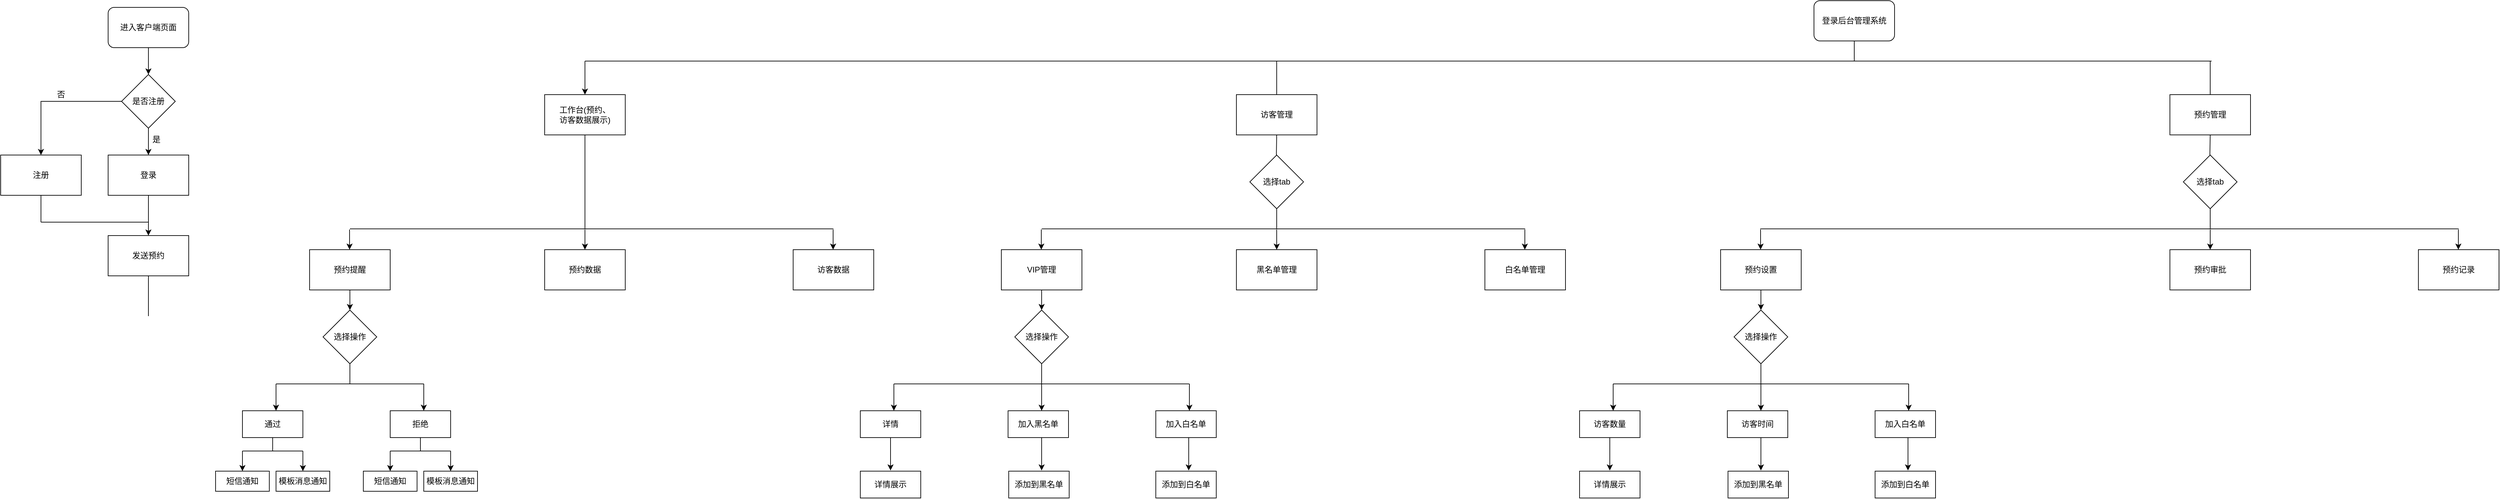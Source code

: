 <mxfile version="14.6.3" type="github">
  <diagram id="C5RBs43oDa-KdzZeNtuy" name="Page-1">
    <mxGraphModel dx="2500" dy="934" grid="1" gridSize="10" guides="1" tooltips="1" connect="1" arrows="1" fold="1" page="1" pageScale="1" pageWidth="827" pageHeight="1169" math="0" shadow="0">
      <root>
        <mxCell id="WIyWlLk6GJQsqaUBKTNV-0" />
        <mxCell id="WIyWlLk6GJQsqaUBKTNV-1" parent="WIyWlLk6GJQsqaUBKTNV-0" />
        <mxCell id="2L8aGsVkFupdmVweLym8-0" value="进入客户端页面" style="rounded=1;whiteSpace=wrap;html=1;" vertex="1" parent="WIyWlLk6GJQsqaUBKTNV-1">
          <mxGeometry x="-120" y="110" width="120" height="60" as="geometry" />
        </mxCell>
        <mxCell id="2L8aGsVkFupdmVweLym8-1" value="" style="endArrow=classic;html=1;exitX=0.5;exitY=1;exitDx=0;exitDy=0;" edge="1" parent="WIyWlLk6GJQsqaUBKTNV-1" source="2L8aGsVkFupdmVweLym8-0">
          <mxGeometry width="50" height="50" relative="1" as="geometry">
            <mxPoint x="70" y="250" as="sourcePoint" />
            <mxPoint x="-60" y="210" as="targetPoint" />
          </mxGeometry>
        </mxCell>
        <mxCell id="2L8aGsVkFupdmVweLym8-2" value="是否注册" style="rhombus;whiteSpace=wrap;html=1;" vertex="1" parent="WIyWlLk6GJQsqaUBKTNV-1">
          <mxGeometry x="-100" y="210" width="80" height="80" as="geometry" />
        </mxCell>
        <mxCell id="2L8aGsVkFupdmVweLym8-3" value="登录" style="rounded=0;whiteSpace=wrap;html=1;" vertex="1" parent="WIyWlLk6GJQsqaUBKTNV-1">
          <mxGeometry x="-120" y="330" width="120" height="60" as="geometry" />
        </mxCell>
        <mxCell id="2L8aGsVkFupdmVweLym8-5" value="" style="endArrow=classic;html=1;exitX=0.5;exitY=1;exitDx=0;exitDy=0;" edge="1" parent="WIyWlLk6GJQsqaUBKTNV-1" source="2L8aGsVkFupdmVweLym8-2" target="2L8aGsVkFupdmVweLym8-3">
          <mxGeometry width="50" height="50" relative="1" as="geometry">
            <mxPoint x="-90" y="340" as="sourcePoint" />
            <mxPoint x="-60" y="330" as="targetPoint" />
          </mxGeometry>
        </mxCell>
        <mxCell id="2L8aGsVkFupdmVweLym8-11" style="edgeStyle=orthogonalEdgeStyle;rounded=0;orthogonalLoop=1;jettySize=auto;html=1;exitX=0;exitY=1;exitDx=0;exitDy=0;entryX=0.5;entryY=0;entryDx=0;entryDy=0;" edge="1" parent="WIyWlLk6GJQsqaUBKTNV-1" source="2L8aGsVkFupdmVweLym8-8" target="2L8aGsVkFupdmVweLym8-9">
          <mxGeometry relative="1" as="geometry" />
        </mxCell>
        <mxCell id="2L8aGsVkFupdmVweLym8-8" value="" style="shape=partialRectangle;whiteSpace=wrap;html=1;bottom=0;right=0;fillColor=none;" vertex="1" parent="WIyWlLk6GJQsqaUBKTNV-1">
          <mxGeometry x="-220" y="250" width="120" height="60" as="geometry" />
        </mxCell>
        <mxCell id="2L8aGsVkFupdmVweLym8-9" value="注册" style="rounded=0;whiteSpace=wrap;html=1;" vertex="1" parent="WIyWlLk6GJQsqaUBKTNV-1">
          <mxGeometry x="-280" y="330" width="120" height="60" as="geometry" />
        </mxCell>
        <mxCell id="2L8aGsVkFupdmVweLym8-10" value="否" style="text;html=1;strokeColor=none;fillColor=none;align=center;verticalAlign=middle;whiteSpace=wrap;rounded=0;" vertex="1" parent="WIyWlLk6GJQsqaUBKTNV-1">
          <mxGeometry x="-210" y="230" width="40" height="20" as="geometry" />
        </mxCell>
        <mxCell id="2L8aGsVkFupdmVweLym8-12" value="是" style="text;html=1;strokeColor=none;fillColor=none;align=center;verticalAlign=middle;whiteSpace=wrap;rounded=0;" vertex="1" parent="WIyWlLk6GJQsqaUBKTNV-1">
          <mxGeometry x="-68" y="297" width="40" height="20" as="geometry" />
        </mxCell>
        <mxCell id="2L8aGsVkFupdmVweLym8-13" value="发送预约" style="rounded=0;whiteSpace=wrap;html=1;" vertex="1" parent="WIyWlLk6GJQsqaUBKTNV-1">
          <mxGeometry x="-120" y="450" width="120" height="60" as="geometry" />
        </mxCell>
        <mxCell id="2L8aGsVkFupdmVweLym8-14" value="" style="endArrow=none;html=1;exitX=0.5;exitY=1;exitDx=0;exitDy=0;" edge="1" parent="WIyWlLk6GJQsqaUBKTNV-1" source="2L8aGsVkFupdmVweLym8-9">
          <mxGeometry width="50" height="50" relative="1" as="geometry">
            <mxPoint x="70" y="450" as="sourcePoint" />
            <mxPoint x="-220" y="430" as="targetPoint" />
          </mxGeometry>
        </mxCell>
        <mxCell id="2L8aGsVkFupdmVweLym8-15" value="" style="endArrow=classic;html=1;exitX=0.5;exitY=1;exitDx=0;exitDy=0;entryX=0.5;entryY=0;entryDx=0;entryDy=0;" edge="1" parent="WIyWlLk6GJQsqaUBKTNV-1" source="2L8aGsVkFupdmVweLym8-3" target="2L8aGsVkFupdmVweLym8-13">
          <mxGeometry width="50" height="50" relative="1" as="geometry">
            <mxPoint x="70" y="450" as="sourcePoint" />
            <mxPoint x="120" y="400" as="targetPoint" />
          </mxGeometry>
        </mxCell>
        <mxCell id="2L8aGsVkFupdmVweLym8-16" value="" style="endArrow=none;html=1;" edge="1" parent="WIyWlLk6GJQsqaUBKTNV-1">
          <mxGeometry width="50" height="50" relative="1" as="geometry">
            <mxPoint x="-220" y="430" as="sourcePoint" />
            <mxPoint x="-60" y="430" as="targetPoint" />
          </mxGeometry>
        </mxCell>
        <mxCell id="2L8aGsVkFupdmVweLym8-24" value="" style="endArrow=none;html=1;exitX=0.5;exitY=1;exitDx=0;exitDy=0;" edge="1" parent="WIyWlLk6GJQsqaUBKTNV-1" source="2L8aGsVkFupdmVweLym8-13">
          <mxGeometry width="50" height="50" relative="1" as="geometry">
            <mxPoint x="70" y="550" as="sourcePoint" />
            <mxPoint x="-60" y="570" as="targetPoint" />
          </mxGeometry>
        </mxCell>
        <mxCell id="2L8aGsVkFupdmVweLym8-26" value="登录后台管理系统" style="rounded=1;whiteSpace=wrap;html=1;" vertex="1" parent="WIyWlLk6GJQsqaUBKTNV-1">
          <mxGeometry x="2420" y="100" width="120" height="60" as="geometry" />
        </mxCell>
        <mxCell id="2L8aGsVkFupdmVweLym8-27" value="工作台(预约、&lt;br&gt;访客数据展示)" style="rounded=0;whiteSpace=wrap;html=1;" vertex="1" parent="WIyWlLk6GJQsqaUBKTNV-1">
          <mxGeometry x="530" y="240" width="120" height="60" as="geometry" />
        </mxCell>
        <mxCell id="2L8aGsVkFupdmVweLym8-44" value="" style="endArrow=none;html=1;exitX=0.5;exitY=1;exitDx=0;exitDy=0;" edge="1" parent="WIyWlLk6GJQsqaUBKTNV-1" source="2L8aGsVkFupdmVweLym8-27">
          <mxGeometry width="50" height="50" relative="1" as="geometry">
            <mxPoint x="589.5" y="310" as="sourcePoint" />
            <mxPoint x="590" y="410" as="targetPoint" />
          </mxGeometry>
        </mxCell>
        <mxCell id="2L8aGsVkFupdmVweLym8-48" value="" style="endArrow=none;html=1;" edge="1" parent="WIyWlLk6GJQsqaUBKTNV-1">
          <mxGeometry width="50" height="50" relative="1" as="geometry">
            <mxPoint x="240" y="440" as="sourcePoint" />
            <mxPoint x="960" y="440" as="targetPoint" />
          </mxGeometry>
        </mxCell>
        <mxCell id="2L8aGsVkFupdmVweLym8-49" value="" style="endArrow=classic;html=1;" edge="1" parent="WIyWlLk6GJQsqaUBKTNV-1">
          <mxGeometry width="50" height="50" relative="1" as="geometry">
            <mxPoint x="239.5" y="441" as="sourcePoint" />
            <mxPoint x="239.5" y="471" as="targetPoint" />
          </mxGeometry>
        </mxCell>
        <mxCell id="2L8aGsVkFupdmVweLym8-53" value="" style="endArrow=classic;html=1;" edge="1" parent="WIyWlLk6GJQsqaUBKTNV-1">
          <mxGeometry width="50" height="50" relative="1" as="geometry">
            <mxPoint x="590" y="441" as="sourcePoint" />
            <mxPoint x="590" y="471" as="targetPoint" />
          </mxGeometry>
        </mxCell>
        <mxCell id="2L8aGsVkFupdmVweLym8-55" value="" style="endArrow=classic;html=1;" edge="1" parent="WIyWlLk6GJQsqaUBKTNV-1">
          <mxGeometry width="50" height="50" relative="1" as="geometry">
            <mxPoint x="959.5" y="441" as="sourcePoint" />
            <mxPoint x="959.5" y="471" as="targetPoint" />
          </mxGeometry>
        </mxCell>
        <mxCell id="2L8aGsVkFupdmVweLym8-61" value="" style="endArrow=none;html=1;entryX=0.5;entryY=1;entryDx=0;entryDy=0;" edge="1" parent="WIyWlLk6GJQsqaUBKTNV-1" target="2L8aGsVkFupdmVweLym8-26">
          <mxGeometry width="50" height="50" relative="1" as="geometry">
            <mxPoint x="2480" y="190" as="sourcePoint" />
            <mxPoint x="2250" y="280" as="targetPoint" />
          </mxGeometry>
        </mxCell>
        <mxCell id="2L8aGsVkFupdmVweLym8-63" value="" style="endArrow=none;html=1;" edge="1" parent="WIyWlLk6GJQsqaUBKTNV-1">
          <mxGeometry width="50" height="50" relative="1" as="geometry">
            <mxPoint x="590" y="190" as="sourcePoint" />
            <mxPoint x="920" y="190" as="targetPoint" />
          </mxGeometry>
        </mxCell>
        <mxCell id="2L8aGsVkFupdmVweLym8-64" value="" style="endArrow=classic;html=1;entryX=0.5;entryY=0;entryDx=0;entryDy=0;" edge="1" parent="WIyWlLk6GJQsqaUBKTNV-1" target="2L8aGsVkFupdmVweLym8-27">
          <mxGeometry width="50" height="50" relative="1" as="geometry">
            <mxPoint x="590" y="190" as="sourcePoint" />
            <mxPoint x="670" y="280" as="targetPoint" />
          </mxGeometry>
        </mxCell>
        <mxCell id="2L8aGsVkFupdmVweLym8-65" value="预约管理" style="rounded=0;whiteSpace=wrap;html=1;" vertex="1" parent="WIyWlLk6GJQsqaUBKTNV-1">
          <mxGeometry x="2950" y="240" width="120" height="60" as="geometry" />
        </mxCell>
        <mxCell id="2L8aGsVkFupdmVweLym8-72" value="&lt;span&gt;预约提醒&lt;/span&gt;" style="rounded=0;whiteSpace=wrap;html=1;" vertex="1" parent="WIyWlLk6GJQsqaUBKTNV-1">
          <mxGeometry x="180" y="471" width="120" height="60" as="geometry" />
        </mxCell>
        <mxCell id="2L8aGsVkFupdmVweLym8-73" value="&lt;span&gt;访客数据&lt;/span&gt;" style="rounded=0;whiteSpace=wrap;html=1;" vertex="1" parent="WIyWlLk6GJQsqaUBKTNV-1">
          <mxGeometry x="900" y="471" width="120" height="60" as="geometry" />
        </mxCell>
        <mxCell id="2L8aGsVkFupdmVweLym8-74" value="&lt;span&gt;预约数据&lt;/span&gt;" style="rounded=0;whiteSpace=wrap;html=1;" vertex="1" parent="WIyWlLk6GJQsqaUBKTNV-1">
          <mxGeometry x="530" y="471" width="120" height="60" as="geometry" />
        </mxCell>
        <mxCell id="2L8aGsVkFupdmVweLym8-78" value="" style="endArrow=none;html=1;" edge="1" parent="WIyWlLk6GJQsqaUBKTNV-1">
          <mxGeometry width="50" height="50" relative="1" as="geometry">
            <mxPoint x="920" y="190" as="sourcePoint" />
            <mxPoint x="3012" y="190" as="targetPoint" />
          </mxGeometry>
        </mxCell>
        <mxCell id="2L8aGsVkFupdmVweLym8-79" value="" style="endArrow=none;html=1;exitX=0.5;exitY=0;exitDx=0;exitDy=0;" edge="1" parent="WIyWlLk6GJQsqaUBKTNV-1" source="2L8aGsVkFupdmVweLym8-65">
          <mxGeometry width="50" height="50" relative="1" as="geometry">
            <mxPoint x="2780" y="400" as="sourcePoint" />
            <mxPoint x="3010" y="190" as="targetPoint" />
          </mxGeometry>
        </mxCell>
        <mxCell id="2L8aGsVkFupdmVweLym8-90" value="选择操作" style="rhombus;whiteSpace=wrap;html=1;" vertex="1" parent="WIyWlLk6GJQsqaUBKTNV-1">
          <mxGeometry x="200" y="561" width="80" height="80" as="geometry" />
        </mxCell>
        <mxCell id="2L8aGsVkFupdmVweLym8-91" value="" style="endArrow=classic;html=1;exitX=0.5;exitY=1;exitDx=0;exitDy=0;entryX=0.5;entryY=0;entryDx=0;entryDy=0;" edge="1" parent="WIyWlLk6GJQsqaUBKTNV-1" source="2L8aGsVkFupdmVweLym8-72" target="2L8aGsVkFupdmVweLym8-90">
          <mxGeometry width="50" height="50" relative="1" as="geometry">
            <mxPoint x="620" y="671" as="sourcePoint" />
            <mxPoint x="670" y="621" as="targetPoint" />
          </mxGeometry>
        </mxCell>
        <mxCell id="2L8aGsVkFupdmVweLym8-94" value="通过" style="rounded=0;whiteSpace=wrap;html=1;" vertex="1" parent="WIyWlLk6GJQsqaUBKTNV-1">
          <mxGeometry x="80" y="711" width="90" height="40" as="geometry" />
        </mxCell>
        <mxCell id="2L8aGsVkFupdmVweLym8-97" value="访客管理" style="rounded=0;whiteSpace=wrap;html=1;" vertex="1" parent="WIyWlLk6GJQsqaUBKTNV-1">
          <mxGeometry x="1560" y="240" width="120" height="60" as="geometry" />
        </mxCell>
        <mxCell id="2L8aGsVkFupdmVweLym8-98" value="" style="endArrow=none;html=1;exitX=0.5;exitY=0;exitDx=0;exitDy=0;" edge="1" parent="WIyWlLk6GJQsqaUBKTNV-1" source="2L8aGsVkFupdmVweLym8-97">
          <mxGeometry width="50" height="50" relative="1" as="geometry">
            <mxPoint x="1390" y="400" as="sourcePoint" />
            <mxPoint x="1620" y="190" as="targetPoint" />
          </mxGeometry>
        </mxCell>
        <mxCell id="2L8aGsVkFupdmVweLym8-106" value="" style="endArrow=none;html=1;" edge="1" parent="WIyWlLk6GJQsqaUBKTNV-1">
          <mxGeometry width="50" height="50" relative="1" as="geometry">
            <mxPoint x="130" y="671" as="sourcePoint" />
            <mxPoint x="350" y="671" as="targetPoint" />
          </mxGeometry>
        </mxCell>
        <mxCell id="2L8aGsVkFupdmVweLym8-107" value="" style="endArrow=none;html=1;entryX=0.5;entryY=1;entryDx=0;entryDy=0;" edge="1" parent="WIyWlLk6GJQsqaUBKTNV-1" target="2L8aGsVkFupdmVweLym8-90">
          <mxGeometry width="50" height="50" relative="1" as="geometry">
            <mxPoint x="240" y="671" as="sourcePoint" />
            <mxPoint x="270" y="691" as="targetPoint" />
          </mxGeometry>
        </mxCell>
        <mxCell id="2L8aGsVkFupdmVweLym8-108" value="" style="endArrow=classic;html=1;" edge="1" parent="WIyWlLk6GJQsqaUBKTNV-1">
          <mxGeometry width="50" height="50" relative="1" as="geometry">
            <mxPoint x="130" y="671" as="sourcePoint" />
            <mxPoint x="130" y="711" as="targetPoint" />
          </mxGeometry>
        </mxCell>
        <mxCell id="2L8aGsVkFupdmVweLym8-109" value="拒绝" style="rounded=0;whiteSpace=wrap;html=1;" vertex="1" parent="WIyWlLk6GJQsqaUBKTNV-1">
          <mxGeometry x="300" y="711" width="90" height="40" as="geometry" />
        </mxCell>
        <mxCell id="2L8aGsVkFupdmVweLym8-110" value="" style="endArrow=classic;html=1;" edge="1" parent="WIyWlLk6GJQsqaUBKTNV-1">
          <mxGeometry width="50" height="50" relative="1" as="geometry">
            <mxPoint x="350" y="671" as="sourcePoint" />
            <mxPoint x="350" y="711" as="targetPoint" />
          </mxGeometry>
        </mxCell>
        <mxCell id="2L8aGsVkFupdmVweLym8-111" value="" style="endArrow=none;html=1;exitX=0.5;exitY=1;exitDx=0;exitDy=0;" edge="1" parent="WIyWlLk6GJQsqaUBKTNV-1" source="2L8aGsVkFupdmVweLym8-94">
          <mxGeometry width="50" height="50" relative="1" as="geometry">
            <mxPoint x="430" y="901" as="sourcePoint" />
            <mxPoint x="125" y="771" as="targetPoint" />
          </mxGeometry>
        </mxCell>
        <mxCell id="2L8aGsVkFupdmVweLym8-112" value="" style="endArrow=none;html=1;" edge="1" parent="WIyWlLk6GJQsqaUBKTNV-1">
          <mxGeometry width="50" height="50" relative="1" as="geometry">
            <mxPoint x="80" y="771" as="sourcePoint" />
            <mxPoint x="170" y="771" as="targetPoint" />
          </mxGeometry>
        </mxCell>
        <mxCell id="2L8aGsVkFupdmVweLym8-113" value="" style="endArrow=classic;html=1;" edge="1" parent="WIyWlLk6GJQsqaUBKTNV-1">
          <mxGeometry width="50" height="50" relative="1" as="geometry">
            <mxPoint x="170" y="771" as="sourcePoint" />
            <mxPoint x="170" y="801" as="targetPoint" />
          </mxGeometry>
        </mxCell>
        <mxCell id="2L8aGsVkFupdmVweLym8-114" value="模板消息通知" style="rounded=0;whiteSpace=wrap;html=1;" vertex="1" parent="WIyWlLk6GJQsqaUBKTNV-1">
          <mxGeometry x="130" y="801" width="80" height="30" as="geometry" />
        </mxCell>
        <mxCell id="2L8aGsVkFupdmVweLym8-116" value="" style="endArrow=classic;html=1;" edge="1" parent="WIyWlLk6GJQsqaUBKTNV-1">
          <mxGeometry width="50" height="50" relative="1" as="geometry">
            <mxPoint x="80" y="771" as="sourcePoint" />
            <mxPoint x="80" y="801" as="targetPoint" />
          </mxGeometry>
        </mxCell>
        <mxCell id="2L8aGsVkFupdmVweLym8-117" value="短信通知" style="rounded=0;whiteSpace=wrap;html=1;" vertex="1" parent="WIyWlLk6GJQsqaUBKTNV-1">
          <mxGeometry x="40" y="801" width="80" height="30" as="geometry" />
        </mxCell>
        <mxCell id="2L8aGsVkFupdmVweLym8-118" value="" style="endArrow=none;html=1;exitX=0.5;exitY=1;exitDx=0;exitDy=0;" edge="1" parent="WIyWlLk6GJQsqaUBKTNV-1">
          <mxGeometry width="50" height="50" relative="1" as="geometry">
            <mxPoint x="345" y="751" as="sourcePoint" />
            <mxPoint x="345" y="771" as="targetPoint" />
          </mxGeometry>
        </mxCell>
        <mxCell id="2L8aGsVkFupdmVweLym8-119" value="" style="endArrow=none;html=1;" edge="1" parent="WIyWlLk6GJQsqaUBKTNV-1">
          <mxGeometry width="50" height="50" relative="1" as="geometry">
            <mxPoint x="300" y="771" as="sourcePoint" />
            <mxPoint x="390" y="771" as="targetPoint" />
          </mxGeometry>
        </mxCell>
        <mxCell id="2L8aGsVkFupdmVweLym8-120" value="" style="endArrow=classic;html=1;" edge="1" parent="WIyWlLk6GJQsqaUBKTNV-1">
          <mxGeometry width="50" height="50" relative="1" as="geometry">
            <mxPoint x="390" y="771" as="sourcePoint" />
            <mxPoint x="390" y="801" as="targetPoint" />
          </mxGeometry>
        </mxCell>
        <mxCell id="2L8aGsVkFupdmVweLym8-121" value="模板消息通知" style="rounded=0;whiteSpace=wrap;html=1;" vertex="1" parent="WIyWlLk6GJQsqaUBKTNV-1">
          <mxGeometry x="350" y="801" width="80" height="30" as="geometry" />
        </mxCell>
        <mxCell id="2L8aGsVkFupdmVweLym8-122" value="" style="endArrow=classic;html=1;" edge="1" parent="WIyWlLk6GJQsqaUBKTNV-1">
          <mxGeometry width="50" height="50" relative="1" as="geometry">
            <mxPoint x="300" y="771" as="sourcePoint" />
            <mxPoint x="300" y="801" as="targetPoint" />
          </mxGeometry>
        </mxCell>
        <mxCell id="2L8aGsVkFupdmVweLym8-123" value="短信通知" style="rounded=0;whiteSpace=wrap;html=1;" vertex="1" parent="WIyWlLk6GJQsqaUBKTNV-1">
          <mxGeometry x="260" y="801" width="80" height="30" as="geometry" />
        </mxCell>
        <mxCell id="2L8aGsVkFupdmVweLym8-125" value="" style="endArrow=none;html=1;exitX=0.5;exitY=1;exitDx=0;exitDy=0;" edge="1" parent="WIyWlLk6GJQsqaUBKTNV-1">
          <mxGeometry width="50" height="50" relative="1" as="geometry">
            <mxPoint x="590" y="410" as="sourcePoint" />
            <mxPoint x="590" y="440" as="targetPoint" />
          </mxGeometry>
        </mxCell>
        <mxCell id="2L8aGsVkFupdmVweLym8-126" value="" style="endArrow=none;html=1;exitX=0.5;exitY=1;exitDx=0;exitDy=0;" edge="1" parent="WIyWlLk6GJQsqaUBKTNV-1">
          <mxGeometry width="50" height="50" relative="1" as="geometry">
            <mxPoint x="1620" y="300" as="sourcePoint" />
            <mxPoint x="1619.5" y="330" as="targetPoint" />
          </mxGeometry>
        </mxCell>
        <mxCell id="2L8aGsVkFupdmVweLym8-129" value="选择tab" style="rhombus;whiteSpace=wrap;html=1;" vertex="1" parent="WIyWlLk6GJQsqaUBKTNV-1">
          <mxGeometry x="1580" y="330" width="80" height="80" as="geometry" />
        </mxCell>
        <mxCell id="2L8aGsVkFupdmVweLym8-155" value="" style="endArrow=none;html=1;" edge="1" parent="WIyWlLk6GJQsqaUBKTNV-1">
          <mxGeometry width="50" height="50" relative="1" as="geometry">
            <mxPoint x="1270" y="440" as="sourcePoint" />
            <mxPoint x="1990" y="440" as="targetPoint" />
          </mxGeometry>
        </mxCell>
        <mxCell id="2L8aGsVkFupdmVweLym8-156" value="" style="endArrow=classic;html=1;" edge="1" parent="WIyWlLk6GJQsqaUBKTNV-1">
          <mxGeometry width="50" height="50" relative="1" as="geometry">
            <mxPoint x="1269.5" y="441" as="sourcePoint" />
            <mxPoint x="1269.5" y="471" as="targetPoint" />
          </mxGeometry>
        </mxCell>
        <mxCell id="2L8aGsVkFupdmVweLym8-157" value="" style="endArrow=classic;html=1;" edge="1" parent="WIyWlLk6GJQsqaUBKTNV-1">
          <mxGeometry width="50" height="50" relative="1" as="geometry">
            <mxPoint x="1620" y="441" as="sourcePoint" />
            <mxPoint x="1620" y="471" as="targetPoint" />
          </mxGeometry>
        </mxCell>
        <mxCell id="2L8aGsVkFupdmVweLym8-158" value="" style="endArrow=classic;html=1;" edge="1" parent="WIyWlLk6GJQsqaUBKTNV-1">
          <mxGeometry width="50" height="50" relative="1" as="geometry">
            <mxPoint x="1989.5" y="441" as="sourcePoint" />
            <mxPoint x="1989.5" y="471" as="targetPoint" />
          </mxGeometry>
        </mxCell>
        <mxCell id="2L8aGsVkFupdmVweLym8-159" value="VIP管理" style="rounded=0;whiteSpace=wrap;html=1;" vertex="1" parent="WIyWlLk6GJQsqaUBKTNV-1">
          <mxGeometry x="1210" y="471" width="120" height="60" as="geometry" />
        </mxCell>
        <mxCell id="2L8aGsVkFupdmVweLym8-160" value="白名单管理" style="rounded=0;whiteSpace=wrap;html=1;" vertex="1" parent="WIyWlLk6GJQsqaUBKTNV-1">
          <mxGeometry x="1930" y="471" width="120" height="60" as="geometry" />
        </mxCell>
        <mxCell id="2L8aGsVkFupdmVweLym8-161" value="黑名单管理" style="rounded=0;whiteSpace=wrap;html=1;" vertex="1" parent="WIyWlLk6GJQsqaUBKTNV-1">
          <mxGeometry x="1560" y="471" width="120" height="60" as="geometry" />
        </mxCell>
        <mxCell id="2L8aGsVkFupdmVweLym8-162" value="选择操作" style="rhombus;whiteSpace=wrap;html=1;" vertex="1" parent="WIyWlLk6GJQsqaUBKTNV-1">
          <mxGeometry x="1230" y="561" width="80" height="80" as="geometry" />
        </mxCell>
        <mxCell id="2L8aGsVkFupdmVweLym8-163" value="" style="endArrow=classic;html=1;exitX=0.5;exitY=1;exitDx=0;exitDy=0;entryX=0.5;entryY=0;entryDx=0;entryDy=0;" edge="1" parent="WIyWlLk6GJQsqaUBKTNV-1" source="2L8aGsVkFupdmVweLym8-159" target="2L8aGsVkFupdmVweLym8-162">
          <mxGeometry width="50" height="50" relative="1" as="geometry">
            <mxPoint x="1650" y="671" as="sourcePoint" />
            <mxPoint x="1700" y="621" as="targetPoint" />
          </mxGeometry>
        </mxCell>
        <mxCell id="2L8aGsVkFupdmVweLym8-164" value="详情" style="rounded=0;whiteSpace=wrap;html=1;" vertex="1" parent="WIyWlLk6GJQsqaUBKTNV-1">
          <mxGeometry x="1000" y="711" width="90" height="40" as="geometry" />
        </mxCell>
        <mxCell id="2L8aGsVkFupdmVweLym8-165" value="" style="endArrow=none;html=1;" edge="1" parent="WIyWlLk6GJQsqaUBKTNV-1">
          <mxGeometry width="50" height="50" relative="1" as="geometry">
            <mxPoint x="1050" y="671.0" as="sourcePoint" />
            <mxPoint x="1270" y="671.0" as="targetPoint" />
          </mxGeometry>
        </mxCell>
        <mxCell id="2L8aGsVkFupdmVweLym8-166" value="" style="endArrow=none;html=1;entryX=0.5;entryY=1;entryDx=0;entryDy=0;" edge="1" parent="WIyWlLk6GJQsqaUBKTNV-1" target="2L8aGsVkFupdmVweLym8-162">
          <mxGeometry width="50" height="50" relative="1" as="geometry">
            <mxPoint x="1270" y="671.0" as="sourcePoint" />
            <mxPoint x="1300" y="691" as="targetPoint" />
          </mxGeometry>
        </mxCell>
        <mxCell id="2L8aGsVkFupdmVweLym8-167" value="" style="endArrow=classic;html=1;" edge="1" parent="WIyWlLk6GJQsqaUBKTNV-1">
          <mxGeometry width="50" height="50" relative="1" as="geometry">
            <mxPoint x="1050" y="671.0" as="sourcePoint" />
            <mxPoint x="1050" y="711.0" as="targetPoint" />
          </mxGeometry>
        </mxCell>
        <mxCell id="2L8aGsVkFupdmVweLym8-168" value="加入黑名单" style="rounded=0;whiteSpace=wrap;html=1;" vertex="1" parent="WIyWlLk6GJQsqaUBKTNV-1">
          <mxGeometry x="1220" y="711" width="90" height="40" as="geometry" />
        </mxCell>
        <mxCell id="2L8aGsVkFupdmVweLym8-169" value="" style="endArrow=classic;html=1;" edge="1" parent="WIyWlLk6GJQsqaUBKTNV-1">
          <mxGeometry width="50" height="50" relative="1" as="geometry">
            <mxPoint x="1270" y="671.0" as="sourcePoint" />
            <mxPoint x="1270" y="711.0" as="targetPoint" />
          </mxGeometry>
        </mxCell>
        <mxCell id="2L8aGsVkFupdmVweLym8-182" value="" style="endArrow=none;html=1;exitX=0.5;exitY=1;exitDx=0;exitDy=0;" edge="1" parent="WIyWlLk6GJQsqaUBKTNV-1">
          <mxGeometry width="50" height="50" relative="1" as="geometry">
            <mxPoint x="1620" y="410" as="sourcePoint" />
            <mxPoint x="1620" y="440" as="targetPoint" />
          </mxGeometry>
        </mxCell>
        <mxCell id="2L8aGsVkFupdmVweLym8-183" value="" style="endArrow=none;html=1;" edge="1" parent="WIyWlLk6GJQsqaUBKTNV-1">
          <mxGeometry width="50" height="50" relative="1" as="geometry">
            <mxPoint x="1270" y="671.0" as="sourcePoint" />
            <mxPoint x="1490" y="671.0" as="targetPoint" />
          </mxGeometry>
        </mxCell>
        <mxCell id="2L8aGsVkFupdmVweLym8-184" value="加入白名单" style="rounded=0;whiteSpace=wrap;html=1;" vertex="1" parent="WIyWlLk6GJQsqaUBKTNV-1">
          <mxGeometry x="1440" y="711" width="90" height="40" as="geometry" />
        </mxCell>
        <mxCell id="2L8aGsVkFupdmVweLym8-185" value="" style="endArrow=classic;html=1;" edge="1" parent="WIyWlLk6GJQsqaUBKTNV-1">
          <mxGeometry width="50" height="50" relative="1" as="geometry">
            <mxPoint x="1490" y="671.0" as="sourcePoint" />
            <mxPoint x="1490" y="711.0" as="targetPoint" />
          </mxGeometry>
        </mxCell>
        <mxCell id="2L8aGsVkFupdmVweLym8-198" value="" style="endArrow=classic;html=1;exitX=0.5;exitY=1;exitDx=0;exitDy=0;" edge="1" parent="WIyWlLk6GJQsqaUBKTNV-1" source="2L8aGsVkFupdmVweLym8-164">
          <mxGeometry width="50" height="50" relative="1" as="geometry">
            <mxPoint x="1120" y="930" as="sourcePoint" />
            <mxPoint x="1045" y="800" as="targetPoint" />
          </mxGeometry>
        </mxCell>
        <mxCell id="2L8aGsVkFupdmVweLym8-199" value="详情展示" style="rounded=0;whiteSpace=wrap;html=1;" vertex="1" parent="WIyWlLk6GJQsqaUBKTNV-1">
          <mxGeometry x="1000" y="801" width="90" height="40" as="geometry" />
        </mxCell>
        <mxCell id="2L8aGsVkFupdmVweLym8-200" value="" style="endArrow=classic;html=1;exitX=0.5;exitY=1;exitDx=0;exitDy=0;" edge="1" parent="WIyWlLk6GJQsqaUBKTNV-1">
          <mxGeometry width="50" height="50" relative="1" as="geometry">
            <mxPoint x="1270" y="751" as="sourcePoint" />
            <mxPoint x="1270" y="800" as="targetPoint" />
          </mxGeometry>
        </mxCell>
        <mxCell id="2L8aGsVkFupdmVweLym8-201" value="添加到黑名单" style="rounded=0;whiteSpace=wrap;html=1;" vertex="1" parent="WIyWlLk6GJQsqaUBKTNV-1">
          <mxGeometry x="1221" y="801" width="90" height="40" as="geometry" />
        </mxCell>
        <mxCell id="2L8aGsVkFupdmVweLym8-202" value="" style="endArrow=classic;html=1;exitX=0.5;exitY=1;exitDx=0;exitDy=0;" edge="1" parent="WIyWlLk6GJQsqaUBKTNV-1">
          <mxGeometry width="50" height="50" relative="1" as="geometry">
            <mxPoint x="1489" y="751" as="sourcePoint" />
            <mxPoint x="1489" y="800" as="targetPoint" />
          </mxGeometry>
        </mxCell>
        <mxCell id="2L8aGsVkFupdmVweLym8-203" value="添加到白名单" style="rounded=0;whiteSpace=wrap;html=1;" vertex="1" parent="WIyWlLk6GJQsqaUBKTNV-1">
          <mxGeometry x="1440" y="801" width="90" height="40" as="geometry" />
        </mxCell>
        <mxCell id="2L8aGsVkFupdmVweLym8-204" value="" style="endArrow=none;html=1;exitX=0.5;exitY=1;exitDx=0;exitDy=0;" edge="1" parent="WIyWlLk6GJQsqaUBKTNV-1">
          <mxGeometry width="50" height="50" relative="1" as="geometry">
            <mxPoint x="3010" y="300" as="sourcePoint" />
            <mxPoint x="3009.5" y="330" as="targetPoint" />
          </mxGeometry>
        </mxCell>
        <mxCell id="2L8aGsVkFupdmVweLym8-205" value="选择tab" style="rhombus;whiteSpace=wrap;html=1;" vertex="1" parent="WIyWlLk6GJQsqaUBKTNV-1">
          <mxGeometry x="2970" y="330" width="80" height="80" as="geometry" />
        </mxCell>
        <mxCell id="2L8aGsVkFupdmVweLym8-206" value="" style="endArrow=none;html=1;" edge="1" parent="WIyWlLk6GJQsqaUBKTNV-1">
          <mxGeometry width="50" height="50" relative="1" as="geometry">
            <mxPoint x="2340" y="440" as="sourcePoint" />
            <mxPoint x="3380" y="440" as="targetPoint" />
          </mxGeometry>
        </mxCell>
        <mxCell id="2L8aGsVkFupdmVweLym8-207" value="" style="endArrow=classic;html=1;" edge="1" parent="WIyWlLk6GJQsqaUBKTNV-1">
          <mxGeometry width="50" height="50" relative="1" as="geometry">
            <mxPoint x="2340.5" y="441" as="sourcePoint" />
            <mxPoint x="2340.5" y="471" as="targetPoint" />
          </mxGeometry>
        </mxCell>
        <mxCell id="2L8aGsVkFupdmVweLym8-208" value="" style="endArrow=classic;html=1;" edge="1" parent="WIyWlLk6GJQsqaUBKTNV-1">
          <mxGeometry width="50" height="50" relative="1" as="geometry">
            <mxPoint x="3010" y="441" as="sourcePoint" />
            <mxPoint x="3010" y="471" as="targetPoint" />
          </mxGeometry>
        </mxCell>
        <mxCell id="2L8aGsVkFupdmVweLym8-209" value="" style="endArrow=classic;html=1;" edge="1" parent="WIyWlLk6GJQsqaUBKTNV-1">
          <mxGeometry width="50" height="50" relative="1" as="geometry">
            <mxPoint x="3379.5" y="441" as="sourcePoint" />
            <mxPoint x="3379.5" y="471" as="targetPoint" />
          </mxGeometry>
        </mxCell>
        <mxCell id="2L8aGsVkFupdmVweLym8-210" value="预约设置" style="rounded=0;whiteSpace=wrap;html=1;" vertex="1" parent="WIyWlLk6GJQsqaUBKTNV-1">
          <mxGeometry x="2281" y="471" width="120" height="60" as="geometry" />
        </mxCell>
        <mxCell id="2L8aGsVkFupdmVweLym8-211" value="预约记录" style="rounded=0;whiteSpace=wrap;html=1;" vertex="1" parent="WIyWlLk6GJQsqaUBKTNV-1">
          <mxGeometry x="3320" y="471" width="120" height="60" as="geometry" />
        </mxCell>
        <mxCell id="2L8aGsVkFupdmVweLym8-212" value="预约审批" style="rounded=0;whiteSpace=wrap;html=1;" vertex="1" parent="WIyWlLk6GJQsqaUBKTNV-1">
          <mxGeometry x="2950" y="471" width="120" height="60" as="geometry" />
        </mxCell>
        <mxCell id="2L8aGsVkFupdmVweLym8-213" value="选择操作" style="rhombus;whiteSpace=wrap;html=1;" vertex="1" parent="WIyWlLk6GJQsqaUBKTNV-1">
          <mxGeometry x="2301" y="561" width="80" height="80" as="geometry" />
        </mxCell>
        <mxCell id="2L8aGsVkFupdmVweLym8-214" value="" style="endArrow=classic;html=1;exitX=0.5;exitY=1;exitDx=0;exitDy=0;entryX=0.5;entryY=0;entryDx=0;entryDy=0;" edge="1" parent="WIyWlLk6GJQsqaUBKTNV-1" source="2L8aGsVkFupdmVweLym8-210" target="2L8aGsVkFupdmVweLym8-213">
          <mxGeometry width="50" height="50" relative="1" as="geometry">
            <mxPoint x="2721" y="671" as="sourcePoint" />
            <mxPoint x="2771" y="621" as="targetPoint" />
          </mxGeometry>
        </mxCell>
        <mxCell id="2L8aGsVkFupdmVweLym8-215" value="访客数量" style="rounded=0;whiteSpace=wrap;html=1;" vertex="1" parent="WIyWlLk6GJQsqaUBKTNV-1">
          <mxGeometry x="2071" y="711" width="90" height="40" as="geometry" />
        </mxCell>
        <mxCell id="2L8aGsVkFupdmVweLym8-216" value="" style="endArrow=none;html=1;" edge="1" parent="WIyWlLk6GJQsqaUBKTNV-1">
          <mxGeometry width="50" height="50" relative="1" as="geometry">
            <mxPoint x="2121" y="671.0" as="sourcePoint" />
            <mxPoint x="2341" y="671.0" as="targetPoint" />
          </mxGeometry>
        </mxCell>
        <mxCell id="2L8aGsVkFupdmVweLym8-217" value="" style="endArrow=none;html=1;entryX=0.5;entryY=1;entryDx=0;entryDy=0;" edge="1" parent="WIyWlLk6GJQsqaUBKTNV-1" target="2L8aGsVkFupdmVweLym8-213">
          <mxGeometry width="50" height="50" relative="1" as="geometry">
            <mxPoint x="2341" y="671.0" as="sourcePoint" />
            <mxPoint x="2371" y="691" as="targetPoint" />
          </mxGeometry>
        </mxCell>
        <mxCell id="2L8aGsVkFupdmVweLym8-218" value="" style="endArrow=classic;html=1;" edge="1" parent="WIyWlLk6GJQsqaUBKTNV-1">
          <mxGeometry width="50" height="50" relative="1" as="geometry">
            <mxPoint x="2121" y="671.0" as="sourcePoint" />
            <mxPoint x="2121" y="711.0" as="targetPoint" />
          </mxGeometry>
        </mxCell>
        <mxCell id="2L8aGsVkFupdmVweLym8-219" value="访客时间" style="rounded=0;whiteSpace=wrap;html=1;" vertex="1" parent="WIyWlLk6GJQsqaUBKTNV-1">
          <mxGeometry x="2291" y="711" width="90" height="40" as="geometry" />
        </mxCell>
        <mxCell id="2L8aGsVkFupdmVweLym8-220" value="" style="endArrow=classic;html=1;" edge="1" parent="WIyWlLk6GJQsqaUBKTNV-1">
          <mxGeometry width="50" height="50" relative="1" as="geometry">
            <mxPoint x="2341" y="671.0" as="sourcePoint" />
            <mxPoint x="2341" y="711.0" as="targetPoint" />
          </mxGeometry>
        </mxCell>
        <mxCell id="2L8aGsVkFupdmVweLym8-221" value="" style="endArrow=none;html=1;exitX=0.5;exitY=1;exitDx=0;exitDy=0;" edge="1" parent="WIyWlLk6GJQsqaUBKTNV-1">
          <mxGeometry width="50" height="50" relative="1" as="geometry">
            <mxPoint x="3010" y="410" as="sourcePoint" />
            <mxPoint x="3010" y="440" as="targetPoint" />
          </mxGeometry>
        </mxCell>
        <mxCell id="2L8aGsVkFupdmVweLym8-222" value="" style="endArrow=none;html=1;" edge="1" parent="WIyWlLk6GJQsqaUBKTNV-1">
          <mxGeometry width="50" height="50" relative="1" as="geometry">
            <mxPoint x="2341" y="671.0" as="sourcePoint" />
            <mxPoint x="2561" y="671.0" as="targetPoint" />
          </mxGeometry>
        </mxCell>
        <mxCell id="2L8aGsVkFupdmVweLym8-223" value="加入白名单" style="rounded=0;whiteSpace=wrap;html=1;" vertex="1" parent="WIyWlLk6GJQsqaUBKTNV-1">
          <mxGeometry x="2511" y="711" width="90" height="40" as="geometry" />
        </mxCell>
        <mxCell id="2L8aGsVkFupdmVweLym8-224" value="" style="endArrow=classic;html=1;" edge="1" parent="WIyWlLk6GJQsqaUBKTNV-1">
          <mxGeometry width="50" height="50" relative="1" as="geometry">
            <mxPoint x="2561" y="671.0" as="sourcePoint" />
            <mxPoint x="2561" y="711.0" as="targetPoint" />
          </mxGeometry>
        </mxCell>
        <mxCell id="2L8aGsVkFupdmVweLym8-225" value="" style="endArrow=classic;html=1;exitX=0.5;exitY=1;exitDx=0;exitDy=0;" edge="1" parent="WIyWlLk6GJQsqaUBKTNV-1" source="2L8aGsVkFupdmVweLym8-215">
          <mxGeometry width="50" height="50" relative="1" as="geometry">
            <mxPoint x="2191" y="930" as="sourcePoint" />
            <mxPoint x="2116" y="800" as="targetPoint" />
          </mxGeometry>
        </mxCell>
        <mxCell id="2L8aGsVkFupdmVweLym8-226" value="详情展示" style="rounded=0;whiteSpace=wrap;html=1;" vertex="1" parent="WIyWlLk6GJQsqaUBKTNV-1">
          <mxGeometry x="2071" y="801" width="90" height="40" as="geometry" />
        </mxCell>
        <mxCell id="2L8aGsVkFupdmVweLym8-227" value="" style="endArrow=classic;html=1;exitX=0.5;exitY=1;exitDx=0;exitDy=0;" edge="1" parent="WIyWlLk6GJQsqaUBKTNV-1">
          <mxGeometry width="50" height="50" relative="1" as="geometry">
            <mxPoint x="2341" y="751" as="sourcePoint" />
            <mxPoint x="2341" y="800" as="targetPoint" />
          </mxGeometry>
        </mxCell>
        <mxCell id="2L8aGsVkFupdmVweLym8-228" value="添加到黑名单" style="rounded=0;whiteSpace=wrap;html=1;" vertex="1" parent="WIyWlLk6GJQsqaUBKTNV-1">
          <mxGeometry x="2292" y="801" width="90" height="40" as="geometry" />
        </mxCell>
        <mxCell id="2L8aGsVkFupdmVweLym8-229" value="" style="endArrow=classic;html=1;exitX=0.5;exitY=1;exitDx=0;exitDy=0;" edge="1" parent="WIyWlLk6GJQsqaUBKTNV-1">
          <mxGeometry width="50" height="50" relative="1" as="geometry">
            <mxPoint x="2560" y="751" as="sourcePoint" />
            <mxPoint x="2560" y="800" as="targetPoint" />
          </mxGeometry>
        </mxCell>
        <mxCell id="2L8aGsVkFupdmVweLym8-230" value="添加到白名单" style="rounded=0;whiteSpace=wrap;html=1;" vertex="1" parent="WIyWlLk6GJQsqaUBKTNV-1">
          <mxGeometry x="2511" y="801" width="90" height="40" as="geometry" />
        </mxCell>
      </root>
    </mxGraphModel>
  </diagram>
</mxfile>
